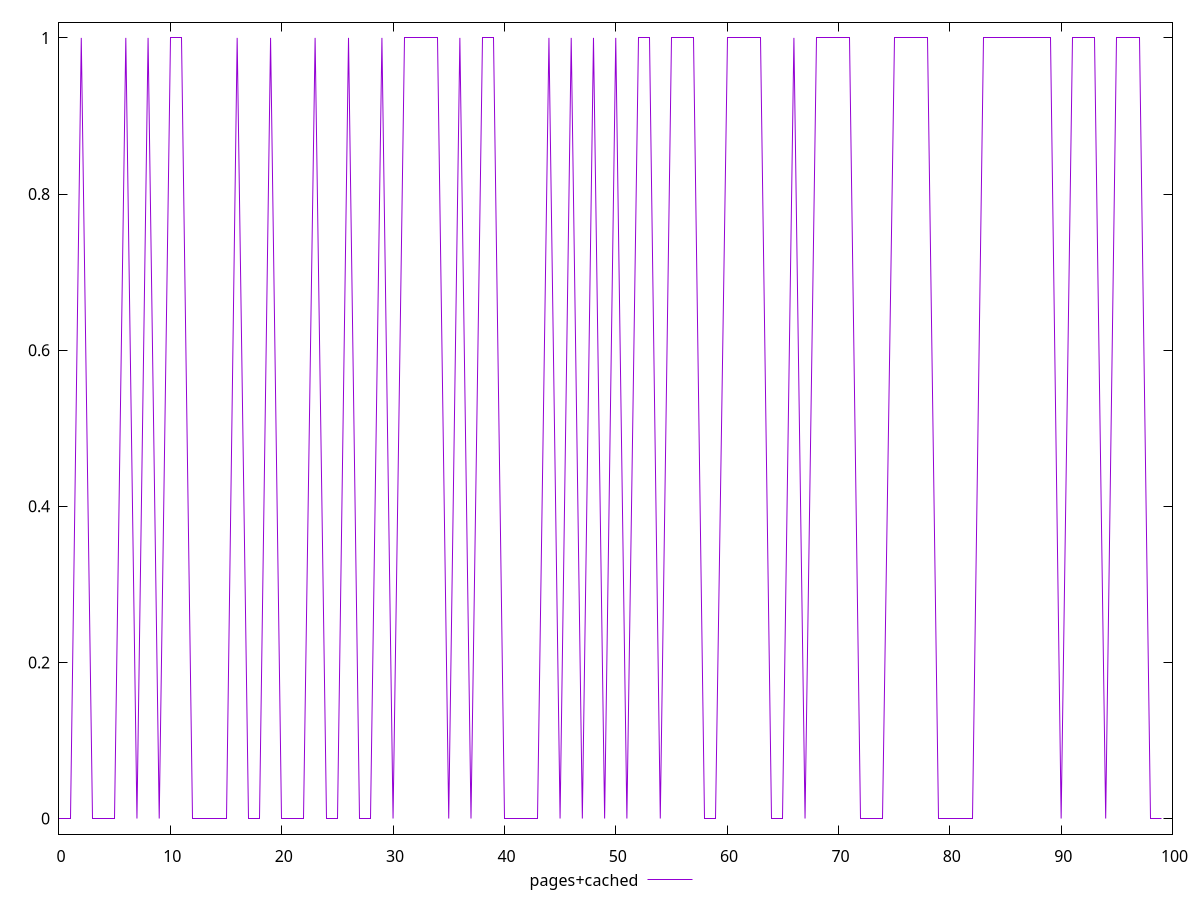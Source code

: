 $_pagesCached <<EOF
0
0
1
0
0
0
1
0
1
0
1
1
0
0
0
0
1
0
0
1
0
0
0
1
0
0
1
0
0
1
0
1
1
1
1
0
1
0
1
1
0
0
0
0
1
0
1
0
1
0
1
0
1
1
0
1
1
1
0
0
1
1
1
1
0
0
1
0
1
1
1
1
0
0
0
1
1
1
1
0
0
0
0
1
1
1
1
1
1
1
0
1
1
1
0
1
1
1
0
0
EOF
set key outside below
set terminal pngcairo
set output "report_00006_2020-11-02T20-21-41.718Z/third-party-summary/pages+cached//score.png"
set yrange [-0.02:1.02]
plot $_pagesCached title "pages+cached" with line ,